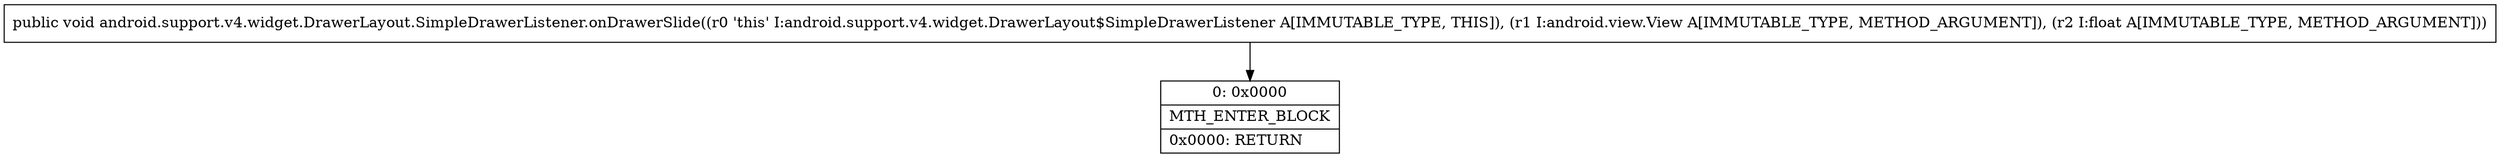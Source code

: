 digraph "CFG forandroid.support.v4.widget.DrawerLayout.SimpleDrawerListener.onDrawerSlide(Landroid\/view\/View;F)V" {
Node_0 [shape=record,label="{0\:\ 0x0000|MTH_ENTER_BLOCK\l|0x0000: RETURN   \l}"];
MethodNode[shape=record,label="{public void android.support.v4.widget.DrawerLayout.SimpleDrawerListener.onDrawerSlide((r0 'this' I:android.support.v4.widget.DrawerLayout$SimpleDrawerListener A[IMMUTABLE_TYPE, THIS]), (r1 I:android.view.View A[IMMUTABLE_TYPE, METHOD_ARGUMENT]), (r2 I:float A[IMMUTABLE_TYPE, METHOD_ARGUMENT])) }"];
MethodNode -> Node_0;
}

